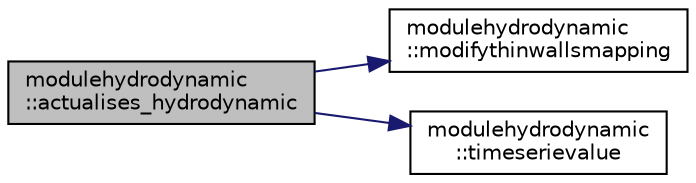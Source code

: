 digraph "modulehydrodynamic::actualises_hydrodynamic"
{
 // LATEX_PDF_SIZE
  edge [fontname="Helvetica",fontsize="10",labelfontname="Helvetica",labelfontsize="10"];
  node [fontname="Helvetica",fontsize="10",shape=record];
  rankdir="LR";
  Node1 [label="modulehydrodynamic\l::actualises_hydrodynamic",height=0.2,width=0.4,color="black", fillcolor="grey75", style="filled", fontcolor="black",tooltip=" "];
  Node1 -> Node2 [color="midnightblue",fontsize="10",style="solid",fontname="Helvetica"];
  Node2 [label="modulehydrodynamic\l::modifythinwallsmapping",height=0.2,width=0.4,color="black", fillcolor="white", style="filled",URL="$namespacemodulehydrodynamic.html#a70e1f2e2a0b5b92df6a6003db5b51b60",tooltip=" "];
  Node1 -> Node3 [color="midnightblue",fontsize="10",style="solid",fontname="Helvetica"];
  Node3 [label="modulehydrodynamic\l::timeserievalue",height=0.2,width=0.4,color="black", fillcolor="white", style="filled",URL="$namespacemodulehydrodynamic.html#a5ac5205b827b25fab464de95d2c838bf",tooltip=" "];
}
